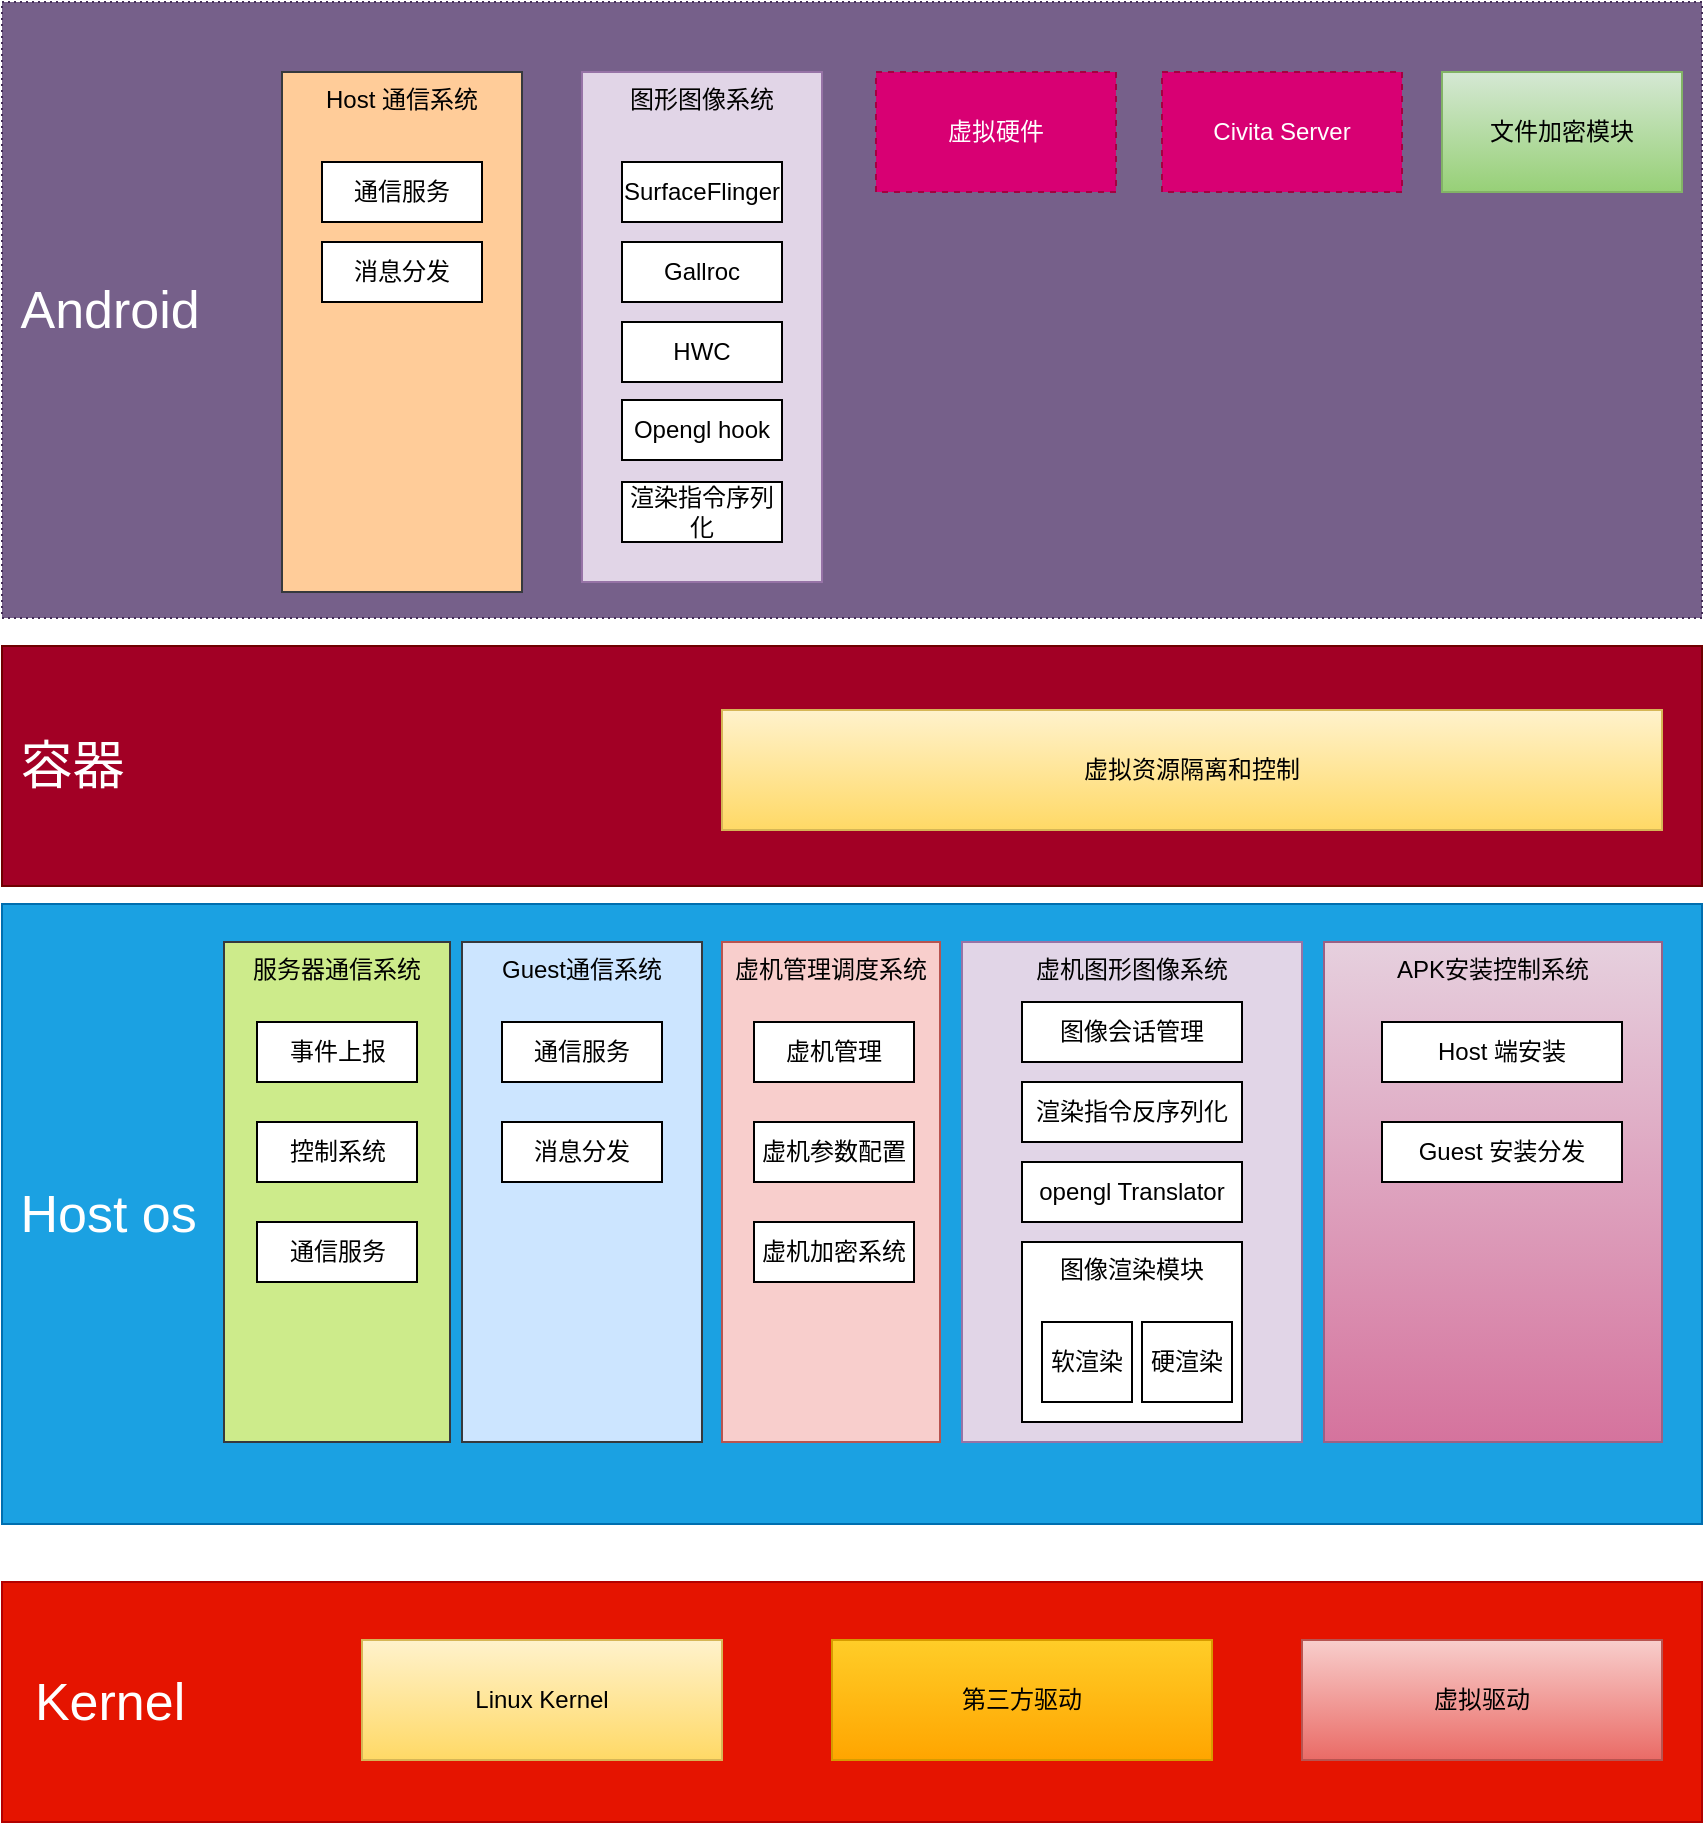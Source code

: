 <mxfile version="14.2.9" type="github">
  <diagram id="prtHgNgQTEPvFCAcTncT" name="Page-1">
    <mxGraphModel dx="1426" dy="858" grid="1" gridSize="10" guides="1" tooltips="1" connect="1" arrows="1" fold="1" page="1" pageScale="1" pageWidth="1100" pageHeight="850" math="0" shadow="0">
      <root>
        <mxCell id="0" />
        <mxCell id="1" parent="0" />
        <mxCell id="uRUTE57Q-J2DXaSNJVPR-22" value="&lt;font style=&quot;font-size: 26px&quot;&gt;&amp;nbsp; Kernel&lt;/font&gt;" style="rounded=0;whiteSpace=wrap;html=1;align=left;fillColor=#e51400;strokeColor=#B20000;fontColor=#ffffff;" parent="1" vertex="1">
          <mxGeometry x="40" y="1030" width="850" height="120" as="geometry" />
        </mxCell>
        <mxCell id="uRUTE57Q-J2DXaSNJVPR-25" value="&lt;span style=&quot;font-size: 26px&quot;&gt;&amp;nbsp;Host os&lt;/span&gt;" style="rounded=0;whiteSpace=wrap;html=1;align=left;fillColor=#1ba1e2;strokeColor=#006EAF;fontColor=#ffffff;" parent="1" vertex="1">
          <mxGeometry x="40" y="691" width="850" height="310" as="geometry" />
        </mxCell>
        <mxCell id="uRUTE57Q-J2DXaSNJVPR-26" value="Linux Kernel" style="rounded=0;whiteSpace=wrap;html=1;gradientColor=#ffd966;fillColor=#fff2cc;strokeColor=#d6b656;" parent="1" vertex="1">
          <mxGeometry x="220" y="1059" width="180" height="60" as="geometry" />
        </mxCell>
        <mxCell id="uRUTE57Q-J2DXaSNJVPR-27" value="第三方驱动" style="rounded=0;whiteSpace=wrap;html=1;gradientColor=#ffa500;fillColor=#ffcd28;strokeColor=#d79b00;" parent="1" vertex="1">
          <mxGeometry x="455" y="1059" width="190" height="60" as="geometry" />
        </mxCell>
        <mxCell id="uRUTE57Q-J2DXaSNJVPR-28" value="虚拟驱动" style="rounded=0;whiteSpace=wrap;html=1;gradientColor=#ea6b66;fillColor=#f8cecc;strokeColor=#b85450;" parent="1" vertex="1">
          <mxGeometry x="690" y="1059" width="180" height="60" as="geometry" />
        </mxCell>
        <mxCell id="uRUTE57Q-J2DXaSNJVPR-30" value="虚机图形图像系统" style="rounded=0;whiteSpace=wrap;html=1;verticalAlign=top;fillColor=#e1d5e7;strokeColor=#9673a6;" parent="1" vertex="1">
          <mxGeometry x="520" y="710" width="170" height="250" as="geometry" />
        </mxCell>
        <mxCell id="uRUTE57Q-J2DXaSNJVPR-33" value="&lt;span style=&quot;font-size: 26px&quot;&gt;&amp;nbsp;Android&lt;/span&gt;" style="rounded=0;whiteSpace=wrap;html=1;align=left;fillColor=#76608a;strokeColor=#432D57;dashed=1;dashPattern=1 2;fontColor=#ffffff;" parent="1" vertex="1">
          <mxGeometry x="40" y="240" width="850" height="308" as="geometry" />
        </mxCell>
        <mxCell id="uRUTE57Q-J2DXaSNJVPR-34" value="Civita Server" style="rounded=0;whiteSpace=wrap;html=1;labelBackgroundColor=none;fillColor=#d80073;strokeColor=#A50040;fontColor=#ffffff;dashed=1;" parent="1" vertex="1">
          <mxGeometry x="620" y="275" width="120" height="60" as="geometry" />
        </mxCell>
        <mxCell id="uRUTE57Q-J2DXaSNJVPR-35" value="虚拟硬件" style="rounded=0;whiteSpace=wrap;html=1;labelBackgroundColor=none;fillColor=#d80073;strokeColor=#A50040;fontColor=#ffffff;dashed=1;" parent="1" vertex="1">
          <mxGeometry x="477" y="275" width="120" height="60" as="geometry" />
        </mxCell>
        <mxCell id="uRUTE57Q-J2DXaSNJVPR-36" value="Guest通信系统" style="rounded=0;whiteSpace=wrap;html=1;verticalAlign=top;fillColor=#cce5ff;strokeColor=#36393d;" parent="1" vertex="1">
          <mxGeometry x="270" y="710" width="120" height="250" as="geometry" />
        </mxCell>
        <mxCell id="uRUTE57Q-J2DXaSNJVPR-38" value="APK安装控制系统" style="rounded=0;whiteSpace=wrap;html=1;verticalAlign=top;gradientColor=#d5739d;fillColor=#e6d0de;strokeColor=#996185;" parent="1" vertex="1">
          <mxGeometry x="701" y="710" width="169" height="250" as="geometry" />
        </mxCell>
        <mxCell id="uRUTE57Q-J2DXaSNJVPR-39" value="图形图像系统" style="rounded=0;whiteSpace=wrap;html=1;verticalAlign=top;fillColor=#e1d5e7;strokeColor=#9673a6;" parent="1" vertex="1">
          <mxGeometry x="330" y="275" width="120" height="255" as="geometry" />
        </mxCell>
        <mxCell id="uRUTE57Q-J2DXaSNJVPR-40" value="Host 通信系统" style="rounded=0;whiteSpace=wrap;html=1;verticalAlign=top;fillColor=#ffcc99;strokeColor=#36393d;" parent="1" vertex="1">
          <mxGeometry x="180" y="275" width="120" height="260" as="geometry" />
        </mxCell>
        <mxCell id="uRUTE57Q-J2DXaSNJVPR-42" value="&lt;span style=&quot;font-size: 26px&quot;&gt;&amp;nbsp;容器&lt;/span&gt;" style="rounded=0;whiteSpace=wrap;html=1;align=left;fillColor=#a20025;strokeColor=#6F0000;fontColor=#ffffff;" parent="1" vertex="1">
          <mxGeometry x="40" y="562" width="850" height="120" as="geometry" />
        </mxCell>
        <mxCell id="uRUTE57Q-J2DXaSNJVPR-43" value="虚拟资源隔离和控制" style="rounded=0;whiteSpace=wrap;html=1;gradientColor=#ffd966;fillColor=#fff2cc;strokeColor=#d6b656;" parent="1" vertex="1">
          <mxGeometry x="400" y="594" width="470" height="60" as="geometry" />
        </mxCell>
        <mxCell id="uRUTE57Q-J2DXaSNJVPR-46" value="虚机管理调度系统" style="rounded=0;whiteSpace=wrap;html=1;verticalAlign=top;fillColor=#f8cecc;strokeColor=#b85450;" parent="1" vertex="1">
          <mxGeometry x="400" y="710" width="109" height="250" as="geometry" />
        </mxCell>
        <mxCell id="uRUTE57Q-J2DXaSNJVPR-47" value="服务器通信系统" style="rounded=0;whiteSpace=wrap;html=1;verticalAlign=top;fillColor=#cdeb8b;strokeColor=#36393d;" parent="1" vertex="1">
          <mxGeometry x="151" y="710" width="113" height="250" as="geometry" />
        </mxCell>
        <mxCell id="4JXuSO1Bq_UgXGjO87rY-16" value="事件上报" style="rounded=0;whiteSpace=wrap;html=1;" vertex="1" parent="1">
          <mxGeometry x="167.5" y="750" width="80" height="30" as="geometry" />
        </mxCell>
        <mxCell id="4JXuSO1Bq_UgXGjO87rY-17" value="控制系统" style="rounded=0;whiteSpace=wrap;html=1;" vertex="1" parent="1">
          <mxGeometry x="167.5" y="800" width="80" height="30" as="geometry" />
        </mxCell>
        <mxCell id="4JXuSO1Bq_UgXGjO87rY-18" value="通信服务" style="rounded=0;whiteSpace=wrap;html=1;" vertex="1" parent="1">
          <mxGeometry x="290" y="750" width="80" height="30" as="geometry" />
        </mxCell>
        <mxCell id="4JXuSO1Bq_UgXGjO87rY-19" value="消息分发" style="rounded=0;whiteSpace=wrap;html=1;" vertex="1" parent="1">
          <mxGeometry x="290" y="800" width="80" height="30" as="geometry" />
        </mxCell>
        <mxCell id="4JXuSO1Bq_UgXGjO87rY-20" value="虚机管理" style="rounded=0;whiteSpace=wrap;html=1;" vertex="1" parent="1">
          <mxGeometry x="416" y="750" width="80" height="30" as="geometry" />
        </mxCell>
        <mxCell id="4JXuSO1Bq_UgXGjO87rY-21" value="通信服务" style="rounded=0;whiteSpace=wrap;html=1;" vertex="1" parent="1">
          <mxGeometry x="167.5" y="850" width="80" height="30" as="geometry" />
        </mxCell>
        <mxCell id="4JXuSO1Bq_UgXGjO87rY-22" value="渲染指令反序列化" style="rounded=0;whiteSpace=wrap;html=1;" vertex="1" parent="1">
          <mxGeometry x="550" y="780" width="110" height="30" as="geometry" />
        </mxCell>
        <mxCell id="4JXuSO1Bq_UgXGjO87rY-24" value="opengl Translator" style="rounded=0;whiteSpace=wrap;html=1;" vertex="1" parent="1">
          <mxGeometry x="550" y="820" width="110" height="30" as="geometry" />
        </mxCell>
        <mxCell id="4JXuSO1Bq_UgXGjO87rY-26" value="图像会话管理" style="rounded=0;whiteSpace=wrap;html=1;" vertex="1" parent="1">
          <mxGeometry x="550" y="740" width="110" height="30" as="geometry" />
        </mxCell>
        <mxCell id="4JXuSO1Bq_UgXGjO87rY-27" value="图像渲染模块" style="rounded=0;whiteSpace=wrap;html=1;verticalAlign=top;" vertex="1" parent="1">
          <mxGeometry x="550" y="860" width="110" height="90" as="geometry" />
        </mxCell>
        <mxCell id="4JXuSO1Bq_UgXGjO87rY-28" value="Host 端安装" style="rounded=0;whiteSpace=wrap;html=1;" vertex="1" parent="1">
          <mxGeometry x="730" y="750" width="120" height="30" as="geometry" />
        </mxCell>
        <mxCell id="4JXuSO1Bq_UgXGjO87rY-29" value="虚机参数配置" style="rounded=0;whiteSpace=wrap;html=1;" vertex="1" parent="1">
          <mxGeometry x="416" y="800" width="80" height="30" as="geometry" />
        </mxCell>
        <mxCell id="4JXuSO1Bq_UgXGjO87rY-32" value="Guest 安装分发" style="rounded=0;whiteSpace=wrap;html=1;" vertex="1" parent="1">
          <mxGeometry x="730" y="800" width="120" height="30" as="geometry" />
        </mxCell>
        <mxCell id="4JXuSO1Bq_UgXGjO87rY-40" value="软渲染" style="rounded=0;whiteSpace=wrap;html=1;" vertex="1" parent="1">
          <mxGeometry x="560" y="900" width="45" height="40" as="geometry" />
        </mxCell>
        <mxCell id="4JXuSO1Bq_UgXGjO87rY-41" value="硬渲染" style="rounded=0;whiteSpace=wrap;html=1;" vertex="1" parent="1">
          <mxGeometry x="610" y="900" width="45" height="40" as="geometry" />
        </mxCell>
        <mxCell id="4JXuSO1Bq_UgXGjO87rY-42" value="虚机加密系统" style="rounded=0;whiteSpace=wrap;html=1;" vertex="1" parent="1">
          <mxGeometry x="416" y="850" width="80" height="30" as="geometry" />
        </mxCell>
        <mxCell id="4JXuSO1Bq_UgXGjO87rY-43" value="文件加密模块" style="rounded=0;whiteSpace=wrap;html=1;gradientColor=#97d077;fillColor=#d5e8d4;strokeColor=#82b366;" vertex="1" parent="1">
          <mxGeometry x="760" y="275" width="120" height="60" as="geometry" />
        </mxCell>
        <mxCell id="4JXuSO1Bq_UgXGjO87rY-44" value="通信服务" style="rounded=0;whiteSpace=wrap;html=1;" vertex="1" parent="1">
          <mxGeometry x="200" y="320" width="80" height="30" as="geometry" />
        </mxCell>
        <mxCell id="4JXuSO1Bq_UgXGjO87rY-45" value="消息分发" style="rounded=0;whiteSpace=wrap;html=1;" vertex="1" parent="1">
          <mxGeometry x="200" y="360" width="80" height="30" as="geometry" />
        </mxCell>
        <mxCell id="4JXuSO1Bq_UgXGjO87rY-46" value="SurfaceFlinger" style="rounded=0;whiteSpace=wrap;html=1;" vertex="1" parent="1">
          <mxGeometry x="350" y="320" width="80" height="30" as="geometry" />
        </mxCell>
        <mxCell id="4JXuSO1Bq_UgXGjO87rY-47" value="Gallroc" style="rounded=0;whiteSpace=wrap;html=1;" vertex="1" parent="1">
          <mxGeometry x="350" y="360" width="80" height="30" as="geometry" />
        </mxCell>
        <mxCell id="4JXuSO1Bq_UgXGjO87rY-48" value="HWC" style="rounded=0;whiteSpace=wrap;html=1;" vertex="1" parent="1">
          <mxGeometry x="350" y="400" width="80" height="30" as="geometry" />
        </mxCell>
        <mxCell id="4JXuSO1Bq_UgXGjO87rY-49" value="Opengl hook" style="rounded=0;whiteSpace=wrap;html=1;" vertex="1" parent="1">
          <mxGeometry x="350" y="439" width="80" height="30" as="geometry" />
        </mxCell>
        <mxCell id="4JXuSO1Bq_UgXGjO87rY-50" value="渲染指令序列化" style="rounded=0;whiteSpace=wrap;html=1;" vertex="1" parent="1">
          <mxGeometry x="350" y="480" width="80" height="30" as="geometry" />
        </mxCell>
      </root>
    </mxGraphModel>
  </diagram>
</mxfile>
